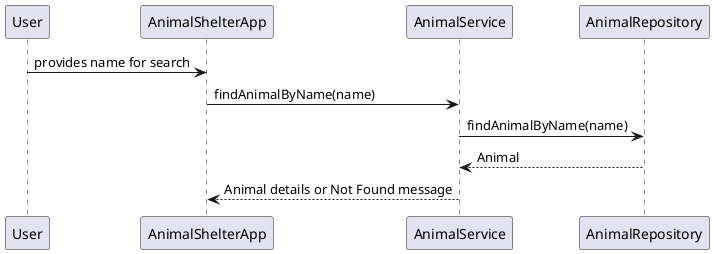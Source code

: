 |@startuml

@startuml

User -> AnimalShelterApp : provides name for search
AnimalShelterApp -> AnimalService : findAnimalByName(name)
AnimalService -> AnimalRepository : findAnimalByName(name)
AnimalService <-- AnimalRepository : Animal
AnimalShelterApp <-- AnimalService : Animal details or Not Found message
@enduml





@startuml

User -> AnimalShelterApp : provides name for search
AnimalShelterApp -> AnimalService : findAnimalByName(name)
AnimalService -> AnimalRepository : findAnimalByName(name)
AnimalService <-- AnimalRepository : Animal

alt Animal found
    AnimalShelterApp <-- AnimalService : Animal details
else Animal not found
    AnimalShelterApp <-- AnimalService : Not Found message
end

@enduml






@startuml

User -> AnimalShelterApp : requests all animals sorted by name
AnimalShelterApp -> AnimalService : getAllAnimalsSortedByName()
AnimalService -> AnimalRepository : getAnimals()
AnimalService <-- AnimalRepository : List<Animal>
AnimalService -> AnimalService : sortAnimalsByName(List<Animal>)
AnimalShelterApp <-- AnimalService : List of animals sorted by name
@enduml


